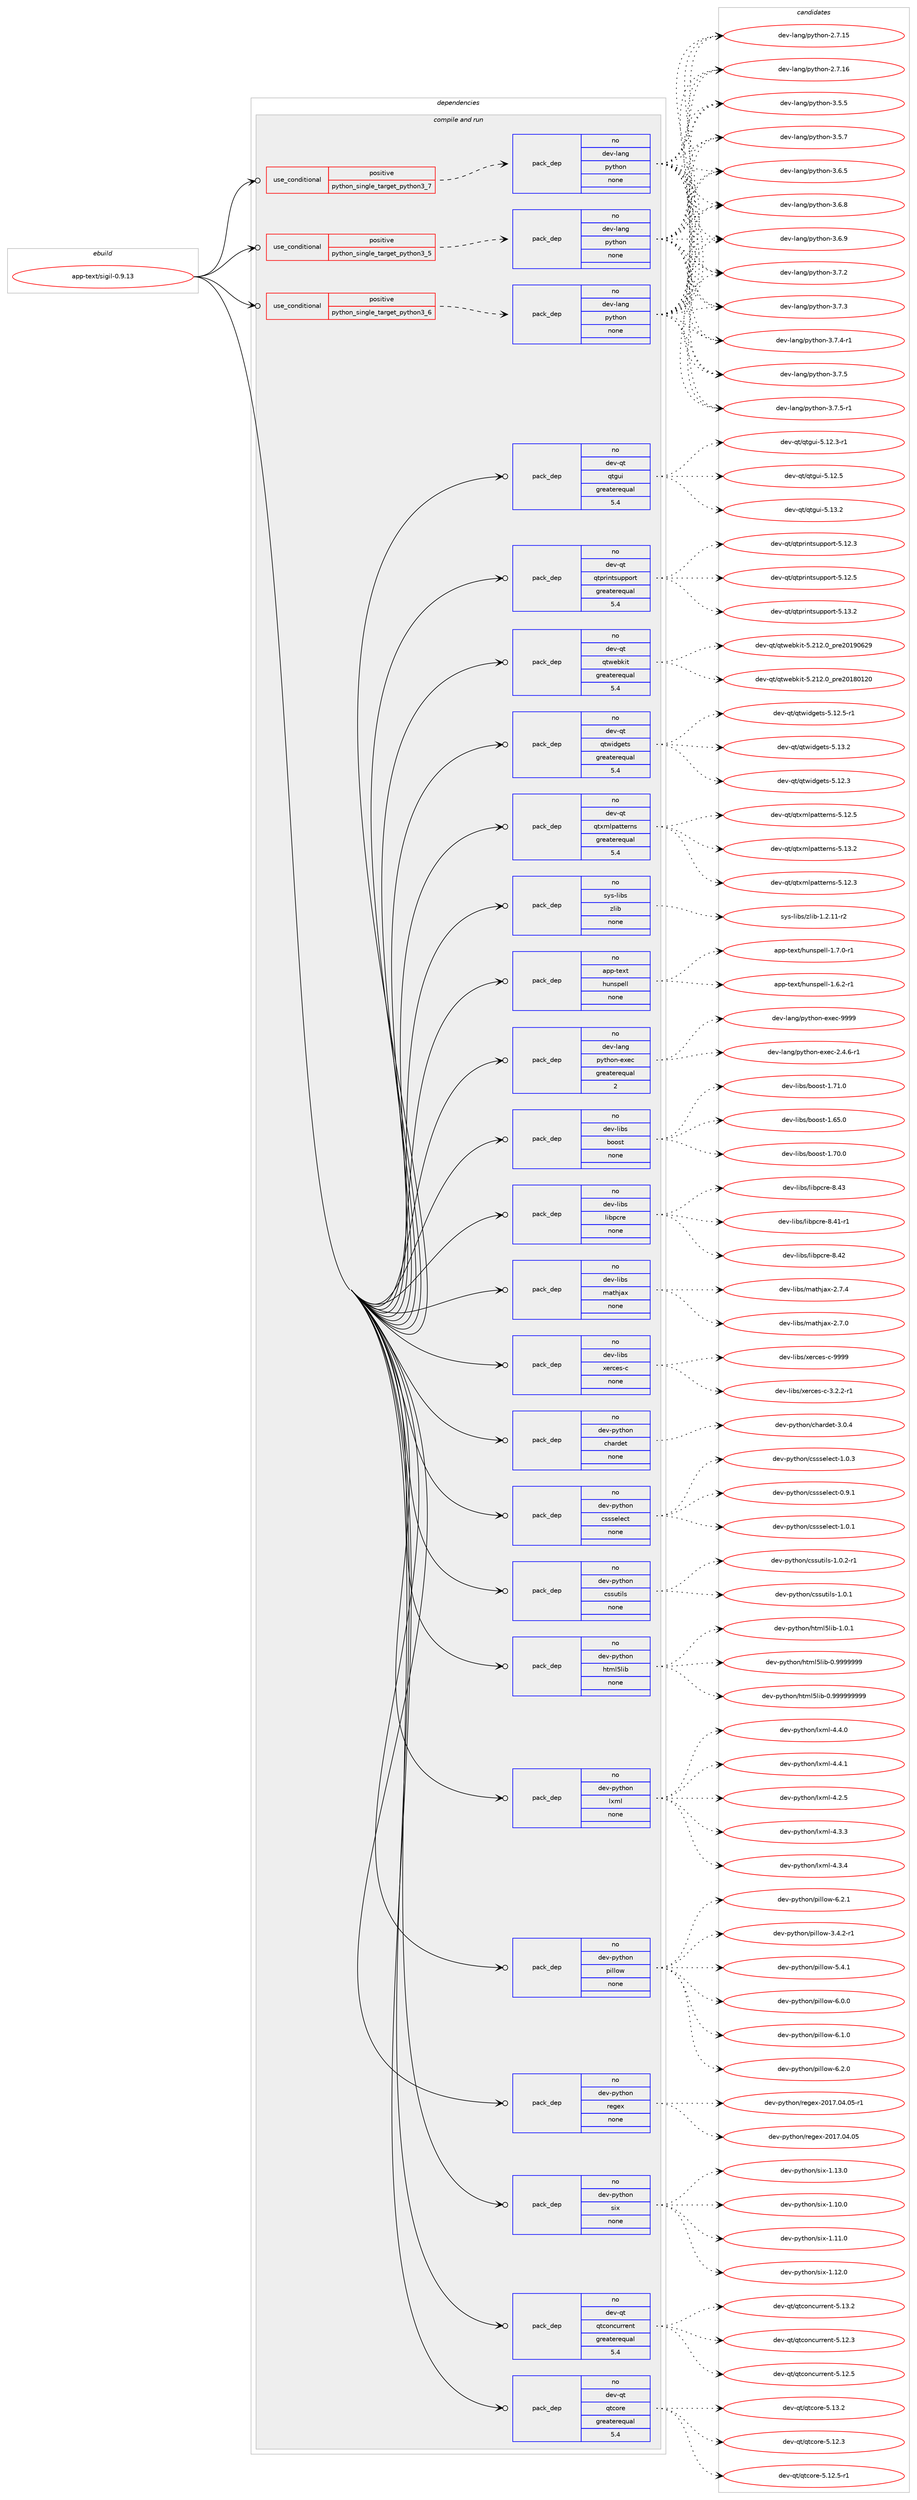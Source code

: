 digraph prolog {

# *************
# Graph options
# *************

newrank=true;
concentrate=true;
compound=true;
graph [rankdir=LR,fontname=Helvetica,fontsize=10,ranksep=1.5];#, ranksep=2.5, nodesep=0.2];
edge  [arrowhead=vee];
node  [fontname=Helvetica,fontsize=10];

# **********
# The ebuild
# **********

subgraph cluster_leftcol {
color=gray;
rank=same;
label=<<i>ebuild</i>>;
id [label="app-text/sigil-0.9.13", color=red, width=4, href="../app-text/sigil-0.9.13.svg"];
}

# ****************
# The dependencies
# ****************

subgraph cluster_midcol {
color=gray;
label=<<i>dependencies</i>>;
subgraph cluster_compile {
fillcolor="#eeeeee";
style=filled;
label=<<i>compile</i>>;
}
subgraph cluster_compileandrun {
fillcolor="#eeeeee";
style=filled;
label=<<i>compile and run</i>>;
subgraph cond121880 {
dependency511951 [label=<<TABLE BORDER="0" CELLBORDER="1" CELLSPACING="0" CELLPADDING="4"><TR><TD ROWSPAN="3" CELLPADDING="10">use_conditional</TD></TR><TR><TD>positive</TD></TR><TR><TD>python_single_target_python3_5</TD></TR></TABLE>>, shape=none, color=red];
subgraph pack380797 {
dependency511952 [label=<<TABLE BORDER="0" CELLBORDER="1" CELLSPACING="0" CELLPADDING="4" WIDTH="220"><TR><TD ROWSPAN="6" CELLPADDING="30">pack_dep</TD></TR><TR><TD WIDTH="110">no</TD></TR><TR><TD>dev-lang</TD></TR><TR><TD>python</TD></TR><TR><TD>none</TD></TR><TR><TD></TD></TR></TABLE>>, shape=none, color=blue];
}
dependency511951:e -> dependency511952:w [weight=20,style="dashed",arrowhead="vee"];
}
id:e -> dependency511951:w [weight=20,style="solid",arrowhead="odotvee"];
subgraph cond121881 {
dependency511953 [label=<<TABLE BORDER="0" CELLBORDER="1" CELLSPACING="0" CELLPADDING="4"><TR><TD ROWSPAN="3" CELLPADDING="10">use_conditional</TD></TR><TR><TD>positive</TD></TR><TR><TD>python_single_target_python3_6</TD></TR></TABLE>>, shape=none, color=red];
subgraph pack380798 {
dependency511954 [label=<<TABLE BORDER="0" CELLBORDER="1" CELLSPACING="0" CELLPADDING="4" WIDTH="220"><TR><TD ROWSPAN="6" CELLPADDING="30">pack_dep</TD></TR><TR><TD WIDTH="110">no</TD></TR><TR><TD>dev-lang</TD></TR><TR><TD>python</TD></TR><TR><TD>none</TD></TR><TR><TD></TD></TR></TABLE>>, shape=none, color=blue];
}
dependency511953:e -> dependency511954:w [weight=20,style="dashed",arrowhead="vee"];
}
id:e -> dependency511953:w [weight=20,style="solid",arrowhead="odotvee"];
subgraph cond121882 {
dependency511955 [label=<<TABLE BORDER="0" CELLBORDER="1" CELLSPACING="0" CELLPADDING="4"><TR><TD ROWSPAN="3" CELLPADDING="10">use_conditional</TD></TR><TR><TD>positive</TD></TR><TR><TD>python_single_target_python3_7</TD></TR></TABLE>>, shape=none, color=red];
subgraph pack380799 {
dependency511956 [label=<<TABLE BORDER="0" CELLBORDER="1" CELLSPACING="0" CELLPADDING="4" WIDTH="220"><TR><TD ROWSPAN="6" CELLPADDING="30">pack_dep</TD></TR><TR><TD WIDTH="110">no</TD></TR><TR><TD>dev-lang</TD></TR><TR><TD>python</TD></TR><TR><TD>none</TD></TR><TR><TD></TD></TR></TABLE>>, shape=none, color=blue];
}
dependency511955:e -> dependency511956:w [weight=20,style="dashed",arrowhead="vee"];
}
id:e -> dependency511955:w [weight=20,style="solid",arrowhead="odotvee"];
subgraph pack380800 {
dependency511957 [label=<<TABLE BORDER="0" CELLBORDER="1" CELLSPACING="0" CELLPADDING="4" WIDTH="220"><TR><TD ROWSPAN="6" CELLPADDING="30">pack_dep</TD></TR><TR><TD WIDTH="110">no</TD></TR><TR><TD>app-text</TD></TR><TR><TD>hunspell</TD></TR><TR><TD>none</TD></TR><TR><TD></TD></TR></TABLE>>, shape=none, color=blue];
}
id:e -> dependency511957:w [weight=20,style="solid",arrowhead="odotvee"];
subgraph pack380801 {
dependency511958 [label=<<TABLE BORDER="0" CELLBORDER="1" CELLSPACING="0" CELLPADDING="4" WIDTH="220"><TR><TD ROWSPAN="6" CELLPADDING="30">pack_dep</TD></TR><TR><TD WIDTH="110">no</TD></TR><TR><TD>dev-lang</TD></TR><TR><TD>python-exec</TD></TR><TR><TD>greaterequal</TD></TR><TR><TD>2</TD></TR></TABLE>>, shape=none, color=blue];
}
id:e -> dependency511958:w [weight=20,style="solid",arrowhead="odotvee"];
subgraph pack380802 {
dependency511959 [label=<<TABLE BORDER="0" CELLBORDER="1" CELLSPACING="0" CELLPADDING="4" WIDTH="220"><TR><TD ROWSPAN="6" CELLPADDING="30">pack_dep</TD></TR><TR><TD WIDTH="110">no</TD></TR><TR><TD>dev-libs</TD></TR><TR><TD>boost</TD></TR><TR><TD>none</TD></TR><TR><TD></TD></TR></TABLE>>, shape=none, color=blue];
}
id:e -> dependency511959:w [weight=20,style="solid",arrowhead="odotvee"];
subgraph pack380803 {
dependency511960 [label=<<TABLE BORDER="0" CELLBORDER="1" CELLSPACING="0" CELLPADDING="4" WIDTH="220"><TR><TD ROWSPAN="6" CELLPADDING="30">pack_dep</TD></TR><TR><TD WIDTH="110">no</TD></TR><TR><TD>dev-libs</TD></TR><TR><TD>libpcre</TD></TR><TR><TD>none</TD></TR><TR><TD></TD></TR></TABLE>>, shape=none, color=blue];
}
id:e -> dependency511960:w [weight=20,style="solid",arrowhead="odotvee"];
subgraph pack380804 {
dependency511961 [label=<<TABLE BORDER="0" CELLBORDER="1" CELLSPACING="0" CELLPADDING="4" WIDTH="220"><TR><TD ROWSPAN="6" CELLPADDING="30">pack_dep</TD></TR><TR><TD WIDTH="110">no</TD></TR><TR><TD>dev-libs</TD></TR><TR><TD>mathjax</TD></TR><TR><TD>none</TD></TR><TR><TD></TD></TR></TABLE>>, shape=none, color=blue];
}
id:e -> dependency511961:w [weight=20,style="solid",arrowhead="odotvee"];
subgraph pack380805 {
dependency511962 [label=<<TABLE BORDER="0" CELLBORDER="1" CELLSPACING="0" CELLPADDING="4" WIDTH="220"><TR><TD ROWSPAN="6" CELLPADDING="30">pack_dep</TD></TR><TR><TD WIDTH="110">no</TD></TR><TR><TD>dev-libs</TD></TR><TR><TD>xerces-c</TD></TR><TR><TD>none</TD></TR><TR><TD></TD></TR></TABLE>>, shape=none, color=blue];
}
id:e -> dependency511962:w [weight=20,style="solid",arrowhead="odotvee"];
subgraph pack380806 {
dependency511963 [label=<<TABLE BORDER="0" CELLBORDER="1" CELLSPACING="0" CELLPADDING="4" WIDTH="220"><TR><TD ROWSPAN="6" CELLPADDING="30">pack_dep</TD></TR><TR><TD WIDTH="110">no</TD></TR><TR><TD>dev-python</TD></TR><TR><TD>chardet</TD></TR><TR><TD>none</TD></TR><TR><TD></TD></TR></TABLE>>, shape=none, color=blue];
}
id:e -> dependency511963:w [weight=20,style="solid",arrowhead="odotvee"];
subgraph pack380807 {
dependency511964 [label=<<TABLE BORDER="0" CELLBORDER="1" CELLSPACING="0" CELLPADDING="4" WIDTH="220"><TR><TD ROWSPAN="6" CELLPADDING="30">pack_dep</TD></TR><TR><TD WIDTH="110">no</TD></TR><TR><TD>dev-python</TD></TR><TR><TD>cssselect</TD></TR><TR><TD>none</TD></TR><TR><TD></TD></TR></TABLE>>, shape=none, color=blue];
}
id:e -> dependency511964:w [weight=20,style="solid",arrowhead="odotvee"];
subgraph pack380808 {
dependency511965 [label=<<TABLE BORDER="0" CELLBORDER="1" CELLSPACING="0" CELLPADDING="4" WIDTH="220"><TR><TD ROWSPAN="6" CELLPADDING="30">pack_dep</TD></TR><TR><TD WIDTH="110">no</TD></TR><TR><TD>dev-python</TD></TR><TR><TD>cssutils</TD></TR><TR><TD>none</TD></TR><TR><TD></TD></TR></TABLE>>, shape=none, color=blue];
}
id:e -> dependency511965:w [weight=20,style="solid",arrowhead="odotvee"];
subgraph pack380809 {
dependency511966 [label=<<TABLE BORDER="0" CELLBORDER="1" CELLSPACING="0" CELLPADDING="4" WIDTH="220"><TR><TD ROWSPAN="6" CELLPADDING="30">pack_dep</TD></TR><TR><TD WIDTH="110">no</TD></TR><TR><TD>dev-python</TD></TR><TR><TD>html5lib</TD></TR><TR><TD>none</TD></TR><TR><TD></TD></TR></TABLE>>, shape=none, color=blue];
}
id:e -> dependency511966:w [weight=20,style="solid",arrowhead="odotvee"];
subgraph pack380810 {
dependency511967 [label=<<TABLE BORDER="0" CELLBORDER="1" CELLSPACING="0" CELLPADDING="4" WIDTH="220"><TR><TD ROWSPAN="6" CELLPADDING="30">pack_dep</TD></TR><TR><TD WIDTH="110">no</TD></TR><TR><TD>dev-python</TD></TR><TR><TD>lxml</TD></TR><TR><TD>none</TD></TR><TR><TD></TD></TR></TABLE>>, shape=none, color=blue];
}
id:e -> dependency511967:w [weight=20,style="solid",arrowhead="odotvee"];
subgraph pack380811 {
dependency511968 [label=<<TABLE BORDER="0" CELLBORDER="1" CELLSPACING="0" CELLPADDING="4" WIDTH="220"><TR><TD ROWSPAN="6" CELLPADDING="30">pack_dep</TD></TR><TR><TD WIDTH="110">no</TD></TR><TR><TD>dev-python</TD></TR><TR><TD>pillow</TD></TR><TR><TD>none</TD></TR><TR><TD></TD></TR></TABLE>>, shape=none, color=blue];
}
id:e -> dependency511968:w [weight=20,style="solid",arrowhead="odotvee"];
subgraph pack380812 {
dependency511969 [label=<<TABLE BORDER="0" CELLBORDER="1" CELLSPACING="0" CELLPADDING="4" WIDTH="220"><TR><TD ROWSPAN="6" CELLPADDING="30">pack_dep</TD></TR><TR><TD WIDTH="110">no</TD></TR><TR><TD>dev-python</TD></TR><TR><TD>regex</TD></TR><TR><TD>none</TD></TR><TR><TD></TD></TR></TABLE>>, shape=none, color=blue];
}
id:e -> dependency511969:w [weight=20,style="solid",arrowhead="odotvee"];
subgraph pack380813 {
dependency511970 [label=<<TABLE BORDER="0" CELLBORDER="1" CELLSPACING="0" CELLPADDING="4" WIDTH="220"><TR><TD ROWSPAN="6" CELLPADDING="30">pack_dep</TD></TR><TR><TD WIDTH="110">no</TD></TR><TR><TD>dev-python</TD></TR><TR><TD>six</TD></TR><TR><TD>none</TD></TR><TR><TD></TD></TR></TABLE>>, shape=none, color=blue];
}
id:e -> dependency511970:w [weight=20,style="solid",arrowhead="odotvee"];
subgraph pack380814 {
dependency511971 [label=<<TABLE BORDER="0" CELLBORDER="1" CELLSPACING="0" CELLPADDING="4" WIDTH="220"><TR><TD ROWSPAN="6" CELLPADDING="30">pack_dep</TD></TR><TR><TD WIDTH="110">no</TD></TR><TR><TD>dev-qt</TD></TR><TR><TD>qtconcurrent</TD></TR><TR><TD>greaterequal</TD></TR><TR><TD>5.4</TD></TR></TABLE>>, shape=none, color=blue];
}
id:e -> dependency511971:w [weight=20,style="solid",arrowhead="odotvee"];
subgraph pack380815 {
dependency511972 [label=<<TABLE BORDER="0" CELLBORDER="1" CELLSPACING="0" CELLPADDING="4" WIDTH="220"><TR><TD ROWSPAN="6" CELLPADDING="30">pack_dep</TD></TR><TR><TD WIDTH="110">no</TD></TR><TR><TD>dev-qt</TD></TR><TR><TD>qtcore</TD></TR><TR><TD>greaterequal</TD></TR><TR><TD>5.4</TD></TR></TABLE>>, shape=none, color=blue];
}
id:e -> dependency511972:w [weight=20,style="solid",arrowhead="odotvee"];
subgraph pack380816 {
dependency511973 [label=<<TABLE BORDER="0" CELLBORDER="1" CELLSPACING="0" CELLPADDING="4" WIDTH="220"><TR><TD ROWSPAN="6" CELLPADDING="30">pack_dep</TD></TR><TR><TD WIDTH="110">no</TD></TR><TR><TD>dev-qt</TD></TR><TR><TD>qtgui</TD></TR><TR><TD>greaterequal</TD></TR><TR><TD>5.4</TD></TR></TABLE>>, shape=none, color=blue];
}
id:e -> dependency511973:w [weight=20,style="solid",arrowhead="odotvee"];
subgraph pack380817 {
dependency511974 [label=<<TABLE BORDER="0" CELLBORDER="1" CELLSPACING="0" CELLPADDING="4" WIDTH="220"><TR><TD ROWSPAN="6" CELLPADDING="30">pack_dep</TD></TR><TR><TD WIDTH="110">no</TD></TR><TR><TD>dev-qt</TD></TR><TR><TD>qtprintsupport</TD></TR><TR><TD>greaterequal</TD></TR><TR><TD>5.4</TD></TR></TABLE>>, shape=none, color=blue];
}
id:e -> dependency511974:w [weight=20,style="solid",arrowhead="odotvee"];
subgraph pack380818 {
dependency511975 [label=<<TABLE BORDER="0" CELLBORDER="1" CELLSPACING="0" CELLPADDING="4" WIDTH="220"><TR><TD ROWSPAN="6" CELLPADDING="30">pack_dep</TD></TR><TR><TD WIDTH="110">no</TD></TR><TR><TD>dev-qt</TD></TR><TR><TD>qtwebkit</TD></TR><TR><TD>greaterequal</TD></TR><TR><TD>5.4</TD></TR></TABLE>>, shape=none, color=blue];
}
id:e -> dependency511975:w [weight=20,style="solid",arrowhead="odotvee"];
subgraph pack380819 {
dependency511976 [label=<<TABLE BORDER="0" CELLBORDER="1" CELLSPACING="0" CELLPADDING="4" WIDTH="220"><TR><TD ROWSPAN="6" CELLPADDING="30">pack_dep</TD></TR><TR><TD WIDTH="110">no</TD></TR><TR><TD>dev-qt</TD></TR><TR><TD>qtwidgets</TD></TR><TR><TD>greaterequal</TD></TR><TR><TD>5.4</TD></TR></TABLE>>, shape=none, color=blue];
}
id:e -> dependency511976:w [weight=20,style="solid",arrowhead="odotvee"];
subgraph pack380820 {
dependency511977 [label=<<TABLE BORDER="0" CELLBORDER="1" CELLSPACING="0" CELLPADDING="4" WIDTH="220"><TR><TD ROWSPAN="6" CELLPADDING="30">pack_dep</TD></TR><TR><TD WIDTH="110">no</TD></TR><TR><TD>dev-qt</TD></TR><TR><TD>qtxmlpatterns</TD></TR><TR><TD>greaterequal</TD></TR><TR><TD>5.4</TD></TR></TABLE>>, shape=none, color=blue];
}
id:e -> dependency511977:w [weight=20,style="solid",arrowhead="odotvee"];
subgraph pack380821 {
dependency511978 [label=<<TABLE BORDER="0" CELLBORDER="1" CELLSPACING="0" CELLPADDING="4" WIDTH="220"><TR><TD ROWSPAN="6" CELLPADDING="30">pack_dep</TD></TR><TR><TD WIDTH="110">no</TD></TR><TR><TD>sys-libs</TD></TR><TR><TD>zlib</TD></TR><TR><TD>none</TD></TR><TR><TD></TD></TR></TABLE>>, shape=none, color=blue];
}
id:e -> dependency511978:w [weight=20,style="solid",arrowhead="odotvee"];
}
subgraph cluster_run {
fillcolor="#eeeeee";
style=filled;
label=<<i>run</i>>;
}
}

# **************
# The candidates
# **************

subgraph cluster_choices {
rank=same;
color=gray;
label=<<i>candidates</i>>;

subgraph choice380797 {
color=black;
nodesep=1;
choice10010111845108971101034711212111610411111045504655464953 [label="dev-lang/python-2.7.15", color=red, width=4,href="../dev-lang/python-2.7.15.svg"];
choice10010111845108971101034711212111610411111045504655464954 [label="dev-lang/python-2.7.16", color=red, width=4,href="../dev-lang/python-2.7.16.svg"];
choice100101118451089711010347112121116104111110455146534653 [label="dev-lang/python-3.5.5", color=red, width=4,href="../dev-lang/python-3.5.5.svg"];
choice100101118451089711010347112121116104111110455146534655 [label="dev-lang/python-3.5.7", color=red, width=4,href="../dev-lang/python-3.5.7.svg"];
choice100101118451089711010347112121116104111110455146544653 [label="dev-lang/python-3.6.5", color=red, width=4,href="../dev-lang/python-3.6.5.svg"];
choice100101118451089711010347112121116104111110455146544656 [label="dev-lang/python-3.6.8", color=red, width=4,href="../dev-lang/python-3.6.8.svg"];
choice100101118451089711010347112121116104111110455146544657 [label="dev-lang/python-3.6.9", color=red, width=4,href="../dev-lang/python-3.6.9.svg"];
choice100101118451089711010347112121116104111110455146554650 [label="dev-lang/python-3.7.2", color=red, width=4,href="../dev-lang/python-3.7.2.svg"];
choice100101118451089711010347112121116104111110455146554651 [label="dev-lang/python-3.7.3", color=red, width=4,href="../dev-lang/python-3.7.3.svg"];
choice1001011184510897110103471121211161041111104551465546524511449 [label="dev-lang/python-3.7.4-r1", color=red, width=4,href="../dev-lang/python-3.7.4-r1.svg"];
choice100101118451089711010347112121116104111110455146554653 [label="dev-lang/python-3.7.5", color=red, width=4,href="../dev-lang/python-3.7.5.svg"];
choice1001011184510897110103471121211161041111104551465546534511449 [label="dev-lang/python-3.7.5-r1", color=red, width=4,href="../dev-lang/python-3.7.5-r1.svg"];
dependency511952:e -> choice10010111845108971101034711212111610411111045504655464953:w [style=dotted,weight="100"];
dependency511952:e -> choice10010111845108971101034711212111610411111045504655464954:w [style=dotted,weight="100"];
dependency511952:e -> choice100101118451089711010347112121116104111110455146534653:w [style=dotted,weight="100"];
dependency511952:e -> choice100101118451089711010347112121116104111110455146534655:w [style=dotted,weight="100"];
dependency511952:e -> choice100101118451089711010347112121116104111110455146544653:w [style=dotted,weight="100"];
dependency511952:e -> choice100101118451089711010347112121116104111110455146544656:w [style=dotted,weight="100"];
dependency511952:e -> choice100101118451089711010347112121116104111110455146544657:w [style=dotted,weight="100"];
dependency511952:e -> choice100101118451089711010347112121116104111110455146554650:w [style=dotted,weight="100"];
dependency511952:e -> choice100101118451089711010347112121116104111110455146554651:w [style=dotted,weight="100"];
dependency511952:e -> choice1001011184510897110103471121211161041111104551465546524511449:w [style=dotted,weight="100"];
dependency511952:e -> choice100101118451089711010347112121116104111110455146554653:w [style=dotted,weight="100"];
dependency511952:e -> choice1001011184510897110103471121211161041111104551465546534511449:w [style=dotted,weight="100"];
}
subgraph choice380798 {
color=black;
nodesep=1;
choice10010111845108971101034711212111610411111045504655464953 [label="dev-lang/python-2.7.15", color=red, width=4,href="../dev-lang/python-2.7.15.svg"];
choice10010111845108971101034711212111610411111045504655464954 [label="dev-lang/python-2.7.16", color=red, width=4,href="../dev-lang/python-2.7.16.svg"];
choice100101118451089711010347112121116104111110455146534653 [label="dev-lang/python-3.5.5", color=red, width=4,href="../dev-lang/python-3.5.5.svg"];
choice100101118451089711010347112121116104111110455146534655 [label="dev-lang/python-3.5.7", color=red, width=4,href="../dev-lang/python-3.5.7.svg"];
choice100101118451089711010347112121116104111110455146544653 [label="dev-lang/python-3.6.5", color=red, width=4,href="../dev-lang/python-3.6.5.svg"];
choice100101118451089711010347112121116104111110455146544656 [label="dev-lang/python-3.6.8", color=red, width=4,href="../dev-lang/python-3.6.8.svg"];
choice100101118451089711010347112121116104111110455146544657 [label="dev-lang/python-3.6.9", color=red, width=4,href="../dev-lang/python-3.6.9.svg"];
choice100101118451089711010347112121116104111110455146554650 [label="dev-lang/python-3.7.2", color=red, width=4,href="../dev-lang/python-3.7.2.svg"];
choice100101118451089711010347112121116104111110455146554651 [label="dev-lang/python-3.7.3", color=red, width=4,href="../dev-lang/python-3.7.3.svg"];
choice1001011184510897110103471121211161041111104551465546524511449 [label="dev-lang/python-3.7.4-r1", color=red, width=4,href="../dev-lang/python-3.7.4-r1.svg"];
choice100101118451089711010347112121116104111110455146554653 [label="dev-lang/python-3.7.5", color=red, width=4,href="../dev-lang/python-3.7.5.svg"];
choice1001011184510897110103471121211161041111104551465546534511449 [label="dev-lang/python-3.7.5-r1", color=red, width=4,href="../dev-lang/python-3.7.5-r1.svg"];
dependency511954:e -> choice10010111845108971101034711212111610411111045504655464953:w [style=dotted,weight="100"];
dependency511954:e -> choice10010111845108971101034711212111610411111045504655464954:w [style=dotted,weight="100"];
dependency511954:e -> choice100101118451089711010347112121116104111110455146534653:w [style=dotted,weight="100"];
dependency511954:e -> choice100101118451089711010347112121116104111110455146534655:w [style=dotted,weight="100"];
dependency511954:e -> choice100101118451089711010347112121116104111110455146544653:w [style=dotted,weight="100"];
dependency511954:e -> choice100101118451089711010347112121116104111110455146544656:w [style=dotted,weight="100"];
dependency511954:e -> choice100101118451089711010347112121116104111110455146544657:w [style=dotted,weight="100"];
dependency511954:e -> choice100101118451089711010347112121116104111110455146554650:w [style=dotted,weight="100"];
dependency511954:e -> choice100101118451089711010347112121116104111110455146554651:w [style=dotted,weight="100"];
dependency511954:e -> choice1001011184510897110103471121211161041111104551465546524511449:w [style=dotted,weight="100"];
dependency511954:e -> choice100101118451089711010347112121116104111110455146554653:w [style=dotted,weight="100"];
dependency511954:e -> choice1001011184510897110103471121211161041111104551465546534511449:w [style=dotted,weight="100"];
}
subgraph choice380799 {
color=black;
nodesep=1;
choice10010111845108971101034711212111610411111045504655464953 [label="dev-lang/python-2.7.15", color=red, width=4,href="../dev-lang/python-2.7.15.svg"];
choice10010111845108971101034711212111610411111045504655464954 [label="dev-lang/python-2.7.16", color=red, width=4,href="../dev-lang/python-2.7.16.svg"];
choice100101118451089711010347112121116104111110455146534653 [label="dev-lang/python-3.5.5", color=red, width=4,href="../dev-lang/python-3.5.5.svg"];
choice100101118451089711010347112121116104111110455146534655 [label="dev-lang/python-3.5.7", color=red, width=4,href="../dev-lang/python-3.5.7.svg"];
choice100101118451089711010347112121116104111110455146544653 [label="dev-lang/python-3.6.5", color=red, width=4,href="../dev-lang/python-3.6.5.svg"];
choice100101118451089711010347112121116104111110455146544656 [label="dev-lang/python-3.6.8", color=red, width=4,href="../dev-lang/python-3.6.8.svg"];
choice100101118451089711010347112121116104111110455146544657 [label="dev-lang/python-3.6.9", color=red, width=4,href="../dev-lang/python-3.6.9.svg"];
choice100101118451089711010347112121116104111110455146554650 [label="dev-lang/python-3.7.2", color=red, width=4,href="../dev-lang/python-3.7.2.svg"];
choice100101118451089711010347112121116104111110455146554651 [label="dev-lang/python-3.7.3", color=red, width=4,href="../dev-lang/python-3.7.3.svg"];
choice1001011184510897110103471121211161041111104551465546524511449 [label="dev-lang/python-3.7.4-r1", color=red, width=4,href="../dev-lang/python-3.7.4-r1.svg"];
choice100101118451089711010347112121116104111110455146554653 [label="dev-lang/python-3.7.5", color=red, width=4,href="../dev-lang/python-3.7.5.svg"];
choice1001011184510897110103471121211161041111104551465546534511449 [label="dev-lang/python-3.7.5-r1", color=red, width=4,href="../dev-lang/python-3.7.5-r1.svg"];
dependency511956:e -> choice10010111845108971101034711212111610411111045504655464953:w [style=dotted,weight="100"];
dependency511956:e -> choice10010111845108971101034711212111610411111045504655464954:w [style=dotted,weight="100"];
dependency511956:e -> choice100101118451089711010347112121116104111110455146534653:w [style=dotted,weight="100"];
dependency511956:e -> choice100101118451089711010347112121116104111110455146534655:w [style=dotted,weight="100"];
dependency511956:e -> choice100101118451089711010347112121116104111110455146544653:w [style=dotted,weight="100"];
dependency511956:e -> choice100101118451089711010347112121116104111110455146544656:w [style=dotted,weight="100"];
dependency511956:e -> choice100101118451089711010347112121116104111110455146544657:w [style=dotted,weight="100"];
dependency511956:e -> choice100101118451089711010347112121116104111110455146554650:w [style=dotted,weight="100"];
dependency511956:e -> choice100101118451089711010347112121116104111110455146554651:w [style=dotted,weight="100"];
dependency511956:e -> choice1001011184510897110103471121211161041111104551465546524511449:w [style=dotted,weight="100"];
dependency511956:e -> choice100101118451089711010347112121116104111110455146554653:w [style=dotted,weight="100"];
dependency511956:e -> choice1001011184510897110103471121211161041111104551465546534511449:w [style=dotted,weight="100"];
}
subgraph choice380800 {
color=black;
nodesep=1;
choice9711211245116101120116471041171101151121011081084549465446504511449 [label="app-text/hunspell-1.6.2-r1", color=red, width=4,href="../app-text/hunspell-1.6.2-r1.svg"];
choice9711211245116101120116471041171101151121011081084549465546484511449 [label="app-text/hunspell-1.7.0-r1", color=red, width=4,href="../app-text/hunspell-1.7.0-r1.svg"];
dependency511957:e -> choice9711211245116101120116471041171101151121011081084549465446504511449:w [style=dotted,weight="100"];
dependency511957:e -> choice9711211245116101120116471041171101151121011081084549465546484511449:w [style=dotted,weight="100"];
}
subgraph choice380801 {
color=black;
nodesep=1;
choice10010111845108971101034711212111610411111045101120101994550465246544511449 [label="dev-lang/python-exec-2.4.6-r1", color=red, width=4,href="../dev-lang/python-exec-2.4.6-r1.svg"];
choice10010111845108971101034711212111610411111045101120101994557575757 [label="dev-lang/python-exec-9999", color=red, width=4,href="../dev-lang/python-exec-9999.svg"];
dependency511958:e -> choice10010111845108971101034711212111610411111045101120101994550465246544511449:w [style=dotted,weight="100"];
dependency511958:e -> choice10010111845108971101034711212111610411111045101120101994557575757:w [style=dotted,weight="100"];
}
subgraph choice380802 {
color=black;
nodesep=1;
choice1001011184510810598115479811111111511645494654534648 [label="dev-libs/boost-1.65.0", color=red, width=4,href="../dev-libs/boost-1.65.0.svg"];
choice1001011184510810598115479811111111511645494655484648 [label="dev-libs/boost-1.70.0", color=red, width=4,href="../dev-libs/boost-1.70.0.svg"];
choice1001011184510810598115479811111111511645494655494648 [label="dev-libs/boost-1.71.0", color=red, width=4,href="../dev-libs/boost-1.71.0.svg"];
dependency511959:e -> choice1001011184510810598115479811111111511645494654534648:w [style=dotted,weight="100"];
dependency511959:e -> choice1001011184510810598115479811111111511645494655484648:w [style=dotted,weight="100"];
dependency511959:e -> choice1001011184510810598115479811111111511645494655494648:w [style=dotted,weight="100"];
}
subgraph choice380803 {
color=black;
nodesep=1;
choice100101118451081059811547108105981129911410145564652494511449 [label="dev-libs/libpcre-8.41-r1", color=red, width=4,href="../dev-libs/libpcre-8.41-r1.svg"];
choice10010111845108105981154710810598112991141014556465250 [label="dev-libs/libpcre-8.42", color=red, width=4,href="../dev-libs/libpcre-8.42.svg"];
choice10010111845108105981154710810598112991141014556465251 [label="dev-libs/libpcre-8.43", color=red, width=4,href="../dev-libs/libpcre-8.43.svg"];
dependency511960:e -> choice100101118451081059811547108105981129911410145564652494511449:w [style=dotted,weight="100"];
dependency511960:e -> choice10010111845108105981154710810598112991141014556465250:w [style=dotted,weight="100"];
dependency511960:e -> choice10010111845108105981154710810598112991141014556465251:w [style=dotted,weight="100"];
}
subgraph choice380804 {
color=black;
nodesep=1;
choice1001011184510810598115471099711610410697120455046554648 [label="dev-libs/mathjax-2.7.0", color=red, width=4,href="../dev-libs/mathjax-2.7.0.svg"];
choice1001011184510810598115471099711610410697120455046554652 [label="dev-libs/mathjax-2.7.4", color=red, width=4,href="../dev-libs/mathjax-2.7.4.svg"];
dependency511961:e -> choice1001011184510810598115471099711610410697120455046554648:w [style=dotted,weight="100"];
dependency511961:e -> choice1001011184510810598115471099711610410697120455046554652:w [style=dotted,weight="100"];
}
subgraph choice380805 {
color=black;
nodesep=1;
choice1001011184510810598115471201011149910111545994551465046504511449 [label="dev-libs/xerces-c-3.2.2-r1", color=red, width=4,href="../dev-libs/xerces-c-3.2.2-r1.svg"];
choice1001011184510810598115471201011149910111545994557575757 [label="dev-libs/xerces-c-9999", color=red, width=4,href="../dev-libs/xerces-c-9999.svg"];
dependency511962:e -> choice1001011184510810598115471201011149910111545994551465046504511449:w [style=dotted,weight="100"];
dependency511962:e -> choice1001011184510810598115471201011149910111545994557575757:w [style=dotted,weight="100"];
}
subgraph choice380806 {
color=black;
nodesep=1;
choice10010111845112121116104111110479910497114100101116455146484652 [label="dev-python/chardet-3.0.4", color=red, width=4,href="../dev-python/chardet-3.0.4.svg"];
dependency511963:e -> choice10010111845112121116104111110479910497114100101116455146484652:w [style=dotted,weight="100"];
}
subgraph choice380807 {
color=black;
nodesep=1;
choice10010111845112121116104111110479911511511510110810199116454846574649 [label="dev-python/cssselect-0.9.1", color=red, width=4,href="../dev-python/cssselect-0.9.1.svg"];
choice10010111845112121116104111110479911511511510110810199116454946484649 [label="dev-python/cssselect-1.0.1", color=red, width=4,href="../dev-python/cssselect-1.0.1.svg"];
choice10010111845112121116104111110479911511511510110810199116454946484651 [label="dev-python/cssselect-1.0.3", color=red, width=4,href="../dev-python/cssselect-1.0.3.svg"];
dependency511964:e -> choice10010111845112121116104111110479911511511510110810199116454846574649:w [style=dotted,weight="100"];
dependency511964:e -> choice10010111845112121116104111110479911511511510110810199116454946484649:w [style=dotted,weight="100"];
dependency511964:e -> choice10010111845112121116104111110479911511511510110810199116454946484651:w [style=dotted,weight="100"];
}
subgraph choice380808 {
color=black;
nodesep=1;
choice100101118451121211161041111104799115115117116105108115454946484649 [label="dev-python/cssutils-1.0.1", color=red, width=4,href="../dev-python/cssutils-1.0.1.svg"];
choice1001011184511212111610411111047991151151171161051081154549464846504511449 [label="dev-python/cssutils-1.0.2-r1", color=red, width=4,href="../dev-python/cssutils-1.0.2-r1.svg"];
dependency511965:e -> choice100101118451121211161041111104799115115117116105108115454946484649:w [style=dotted,weight="100"];
dependency511965:e -> choice1001011184511212111610411111047991151151171161051081154549464846504511449:w [style=dotted,weight="100"];
}
subgraph choice380809 {
color=black;
nodesep=1;
choice1001011184511212111610411111047104116109108531081059845484657575757575757 [label="dev-python/html5lib-0.9999999", color=red, width=4,href="../dev-python/html5lib-0.9999999.svg"];
choice10010111845112121116104111110471041161091085310810598454846575757575757575757 [label="dev-python/html5lib-0.999999999", color=red, width=4,href="../dev-python/html5lib-0.999999999.svg"];
choice10010111845112121116104111110471041161091085310810598454946484649 [label="dev-python/html5lib-1.0.1", color=red, width=4,href="../dev-python/html5lib-1.0.1.svg"];
dependency511966:e -> choice1001011184511212111610411111047104116109108531081059845484657575757575757:w [style=dotted,weight="100"];
dependency511966:e -> choice10010111845112121116104111110471041161091085310810598454846575757575757575757:w [style=dotted,weight="100"];
dependency511966:e -> choice10010111845112121116104111110471041161091085310810598454946484649:w [style=dotted,weight="100"];
}
subgraph choice380810 {
color=black;
nodesep=1;
choice1001011184511212111610411111047108120109108455246504653 [label="dev-python/lxml-4.2.5", color=red, width=4,href="../dev-python/lxml-4.2.5.svg"];
choice1001011184511212111610411111047108120109108455246514651 [label="dev-python/lxml-4.3.3", color=red, width=4,href="../dev-python/lxml-4.3.3.svg"];
choice1001011184511212111610411111047108120109108455246514652 [label="dev-python/lxml-4.3.4", color=red, width=4,href="../dev-python/lxml-4.3.4.svg"];
choice1001011184511212111610411111047108120109108455246524648 [label="dev-python/lxml-4.4.0", color=red, width=4,href="../dev-python/lxml-4.4.0.svg"];
choice1001011184511212111610411111047108120109108455246524649 [label="dev-python/lxml-4.4.1", color=red, width=4,href="../dev-python/lxml-4.4.1.svg"];
dependency511967:e -> choice1001011184511212111610411111047108120109108455246504653:w [style=dotted,weight="100"];
dependency511967:e -> choice1001011184511212111610411111047108120109108455246514651:w [style=dotted,weight="100"];
dependency511967:e -> choice1001011184511212111610411111047108120109108455246514652:w [style=dotted,weight="100"];
dependency511967:e -> choice1001011184511212111610411111047108120109108455246524648:w [style=dotted,weight="100"];
dependency511967:e -> choice1001011184511212111610411111047108120109108455246524649:w [style=dotted,weight="100"];
}
subgraph choice380811 {
color=black;
nodesep=1;
choice10010111845112121116104111110471121051081081111194551465246504511449 [label="dev-python/pillow-3.4.2-r1", color=red, width=4,href="../dev-python/pillow-3.4.2-r1.svg"];
choice1001011184511212111610411111047112105108108111119455346524649 [label="dev-python/pillow-5.4.1", color=red, width=4,href="../dev-python/pillow-5.4.1.svg"];
choice1001011184511212111610411111047112105108108111119455446484648 [label="dev-python/pillow-6.0.0", color=red, width=4,href="../dev-python/pillow-6.0.0.svg"];
choice1001011184511212111610411111047112105108108111119455446494648 [label="dev-python/pillow-6.1.0", color=red, width=4,href="../dev-python/pillow-6.1.0.svg"];
choice1001011184511212111610411111047112105108108111119455446504648 [label="dev-python/pillow-6.2.0", color=red, width=4,href="../dev-python/pillow-6.2.0.svg"];
choice1001011184511212111610411111047112105108108111119455446504649 [label="dev-python/pillow-6.2.1", color=red, width=4,href="../dev-python/pillow-6.2.1.svg"];
dependency511968:e -> choice10010111845112121116104111110471121051081081111194551465246504511449:w [style=dotted,weight="100"];
dependency511968:e -> choice1001011184511212111610411111047112105108108111119455346524649:w [style=dotted,weight="100"];
dependency511968:e -> choice1001011184511212111610411111047112105108108111119455446484648:w [style=dotted,weight="100"];
dependency511968:e -> choice1001011184511212111610411111047112105108108111119455446494648:w [style=dotted,weight="100"];
dependency511968:e -> choice1001011184511212111610411111047112105108108111119455446504648:w [style=dotted,weight="100"];
dependency511968:e -> choice1001011184511212111610411111047112105108108111119455446504649:w [style=dotted,weight="100"];
}
subgraph choice380812 {
color=black;
nodesep=1;
choice10010111845112121116104111110471141011031011204550484955464852464853 [label="dev-python/regex-2017.04.05", color=red, width=4,href="../dev-python/regex-2017.04.05.svg"];
choice100101118451121211161041111104711410110310112045504849554648524648534511449 [label="dev-python/regex-2017.04.05-r1", color=red, width=4,href="../dev-python/regex-2017.04.05-r1.svg"];
dependency511969:e -> choice10010111845112121116104111110471141011031011204550484955464852464853:w [style=dotted,weight="100"];
dependency511969:e -> choice100101118451121211161041111104711410110310112045504849554648524648534511449:w [style=dotted,weight="100"];
}
subgraph choice380813 {
color=black;
nodesep=1;
choice100101118451121211161041111104711510512045494649484648 [label="dev-python/six-1.10.0", color=red, width=4,href="../dev-python/six-1.10.0.svg"];
choice100101118451121211161041111104711510512045494649494648 [label="dev-python/six-1.11.0", color=red, width=4,href="../dev-python/six-1.11.0.svg"];
choice100101118451121211161041111104711510512045494649504648 [label="dev-python/six-1.12.0", color=red, width=4,href="../dev-python/six-1.12.0.svg"];
choice100101118451121211161041111104711510512045494649514648 [label="dev-python/six-1.13.0", color=red, width=4,href="../dev-python/six-1.13.0.svg"];
dependency511970:e -> choice100101118451121211161041111104711510512045494649484648:w [style=dotted,weight="100"];
dependency511970:e -> choice100101118451121211161041111104711510512045494649494648:w [style=dotted,weight="100"];
dependency511970:e -> choice100101118451121211161041111104711510512045494649504648:w [style=dotted,weight="100"];
dependency511970:e -> choice100101118451121211161041111104711510512045494649514648:w [style=dotted,weight="100"];
}
subgraph choice380814 {
color=black;
nodesep=1;
choice1001011184511311647113116991111109911711411410111011645534649504651 [label="dev-qt/qtconcurrent-5.12.3", color=red, width=4,href="../dev-qt/qtconcurrent-5.12.3.svg"];
choice1001011184511311647113116991111109911711411410111011645534649504653 [label="dev-qt/qtconcurrent-5.12.5", color=red, width=4,href="../dev-qt/qtconcurrent-5.12.5.svg"];
choice1001011184511311647113116991111109911711411410111011645534649514650 [label="dev-qt/qtconcurrent-5.13.2", color=red, width=4,href="../dev-qt/qtconcurrent-5.13.2.svg"];
dependency511971:e -> choice1001011184511311647113116991111109911711411410111011645534649504651:w [style=dotted,weight="100"];
dependency511971:e -> choice1001011184511311647113116991111109911711411410111011645534649504653:w [style=dotted,weight="100"];
dependency511971:e -> choice1001011184511311647113116991111109911711411410111011645534649514650:w [style=dotted,weight="100"];
}
subgraph choice380815 {
color=black;
nodesep=1;
choice10010111845113116471131169911111410145534649504651 [label="dev-qt/qtcore-5.12.3", color=red, width=4,href="../dev-qt/qtcore-5.12.3.svg"];
choice100101118451131164711311699111114101455346495046534511449 [label="dev-qt/qtcore-5.12.5-r1", color=red, width=4,href="../dev-qt/qtcore-5.12.5-r1.svg"];
choice10010111845113116471131169911111410145534649514650 [label="dev-qt/qtcore-5.13.2", color=red, width=4,href="../dev-qt/qtcore-5.13.2.svg"];
dependency511972:e -> choice10010111845113116471131169911111410145534649504651:w [style=dotted,weight="100"];
dependency511972:e -> choice100101118451131164711311699111114101455346495046534511449:w [style=dotted,weight="100"];
dependency511972:e -> choice10010111845113116471131169911111410145534649514650:w [style=dotted,weight="100"];
}
subgraph choice380816 {
color=black;
nodesep=1;
choice1001011184511311647113116103117105455346495046514511449 [label="dev-qt/qtgui-5.12.3-r1", color=red, width=4,href="../dev-qt/qtgui-5.12.3-r1.svg"];
choice100101118451131164711311610311710545534649504653 [label="dev-qt/qtgui-5.12.5", color=red, width=4,href="../dev-qt/qtgui-5.12.5.svg"];
choice100101118451131164711311610311710545534649514650 [label="dev-qt/qtgui-5.13.2", color=red, width=4,href="../dev-qt/qtgui-5.13.2.svg"];
dependency511973:e -> choice1001011184511311647113116103117105455346495046514511449:w [style=dotted,weight="100"];
dependency511973:e -> choice100101118451131164711311610311710545534649504653:w [style=dotted,weight="100"];
dependency511973:e -> choice100101118451131164711311610311710545534649514650:w [style=dotted,weight="100"];
}
subgraph choice380817 {
color=black;
nodesep=1;
choice100101118451131164711311611211410511011611511711211211111411645534649504651 [label="dev-qt/qtprintsupport-5.12.3", color=red, width=4,href="../dev-qt/qtprintsupport-5.12.3.svg"];
choice100101118451131164711311611211410511011611511711211211111411645534649504653 [label="dev-qt/qtprintsupport-5.12.5", color=red, width=4,href="../dev-qt/qtprintsupport-5.12.5.svg"];
choice100101118451131164711311611211410511011611511711211211111411645534649514650 [label="dev-qt/qtprintsupport-5.13.2", color=red, width=4,href="../dev-qt/qtprintsupport-5.13.2.svg"];
dependency511974:e -> choice100101118451131164711311611211410511011611511711211211111411645534649504651:w [style=dotted,weight="100"];
dependency511974:e -> choice100101118451131164711311611211410511011611511711211211111411645534649504653:w [style=dotted,weight="100"];
dependency511974:e -> choice100101118451131164711311611211410511011611511711211211111411645534649514650:w [style=dotted,weight="100"];
}
subgraph choice380818 {
color=black;
nodesep=1;
choice1001011184511311647113116119101981071051164553465049504648951121141015048495648495048 [label="dev-qt/qtwebkit-5.212.0_pre20180120", color=red, width=4,href="../dev-qt/qtwebkit-5.212.0_pre20180120.svg"];
choice1001011184511311647113116119101981071051164553465049504648951121141015048495748545057 [label="dev-qt/qtwebkit-5.212.0_pre20190629", color=red, width=4,href="../dev-qt/qtwebkit-5.212.0_pre20190629.svg"];
dependency511975:e -> choice1001011184511311647113116119101981071051164553465049504648951121141015048495648495048:w [style=dotted,weight="100"];
dependency511975:e -> choice1001011184511311647113116119101981071051164553465049504648951121141015048495748545057:w [style=dotted,weight="100"];
}
subgraph choice380819 {
color=black;
nodesep=1;
choice100101118451131164711311611910510010310111611545534649504651 [label="dev-qt/qtwidgets-5.12.3", color=red, width=4,href="../dev-qt/qtwidgets-5.12.3.svg"];
choice1001011184511311647113116119105100103101116115455346495046534511449 [label="dev-qt/qtwidgets-5.12.5-r1", color=red, width=4,href="../dev-qt/qtwidgets-5.12.5-r1.svg"];
choice100101118451131164711311611910510010310111611545534649514650 [label="dev-qt/qtwidgets-5.13.2", color=red, width=4,href="../dev-qt/qtwidgets-5.13.2.svg"];
dependency511976:e -> choice100101118451131164711311611910510010310111611545534649504651:w [style=dotted,weight="100"];
dependency511976:e -> choice1001011184511311647113116119105100103101116115455346495046534511449:w [style=dotted,weight="100"];
dependency511976:e -> choice100101118451131164711311611910510010310111611545534649514650:w [style=dotted,weight="100"];
}
subgraph choice380820 {
color=black;
nodesep=1;
choice10010111845113116471131161201091081129711611610111411011545534649504651 [label="dev-qt/qtxmlpatterns-5.12.3", color=red, width=4,href="../dev-qt/qtxmlpatterns-5.12.3.svg"];
choice10010111845113116471131161201091081129711611610111411011545534649504653 [label="dev-qt/qtxmlpatterns-5.12.5", color=red, width=4,href="../dev-qt/qtxmlpatterns-5.12.5.svg"];
choice10010111845113116471131161201091081129711611610111411011545534649514650 [label="dev-qt/qtxmlpatterns-5.13.2", color=red, width=4,href="../dev-qt/qtxmlpatterns-5.13.2.svg"];
dependency511977:e -> choice10010111845113116471131161201091081129711611610111411011545534649504651:w [style=dotted,weight="100"];
dependency511977:e -> choice10010111845113116471131161201091081129711611610111411011545534649504653:w [style=dotted,weight="100"];
dependency511977:e -> choice10010111845113116471131161201091081129711611610111411011545534649514650:w [style=dotted,weight="100"];
}
subgraph choice380821 {
color=black;
nodesep=1;
choice11512111545108105981154712210810598454946504649494511450 [label="sys-libs/zlib-1.2.11-r2", color=red, width=4,href="../sys-libs/zlib-1.2.11-r2.svg"];
dependency511978:e -> choice11512111545108105981154712210810598454946504649494511450:w [style=dotted,weight="100"];
}
}

}
